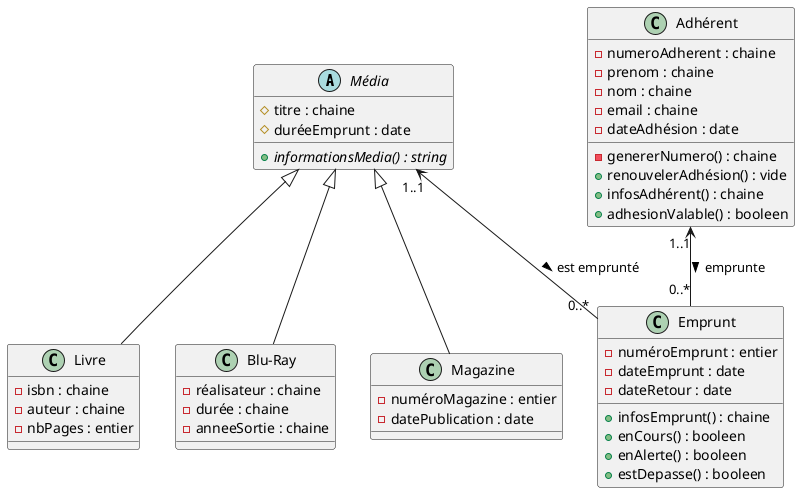 @startuml

abstract class "Média" as M{
    # titre : chaine
    # duréeEmprunt : date
    + {abstract} informationsMedia() : string
}

class "Livre" as L{
    - isbn : chaine
    - auteur : chaine
    - nbPages : entier
}

class "Blu-Ray" as BR{
    - réalisateur : chaine
    - durée : chaine
    - anneeSortie : chaine
}

class "Magazine" as Ma{
    - numéroMagazine : entier
    - datePublication : date
}

class "Adhérent" as A{
    - numeroAdherent : chaine
    - prenom : chaine
    - nom : chaine
    - email : chaine
    - dateAdhésion : date
    - genererNumero() : chaine
    + renouvelerAdhésion() : vide
    + infosAdhérent() : chaine
    + adhesionValable() : booleen
}

class "Emprunt" as E{
    - numéroEmprunt : entier
    - dateEmprunt : date
    - dateRetour : date
    + infosEmprunt() : chaine
    + enCours() : booleen
    + enAlerte() : booleen
    + estDepasse() : booleen
}

M <|-- L
M <|-- BR
M <|-- Ma
M "1..1" <-- "              0..*"E : est emprunté >
A "1..1" <-- "0..*"E : emprunte >


@enduml